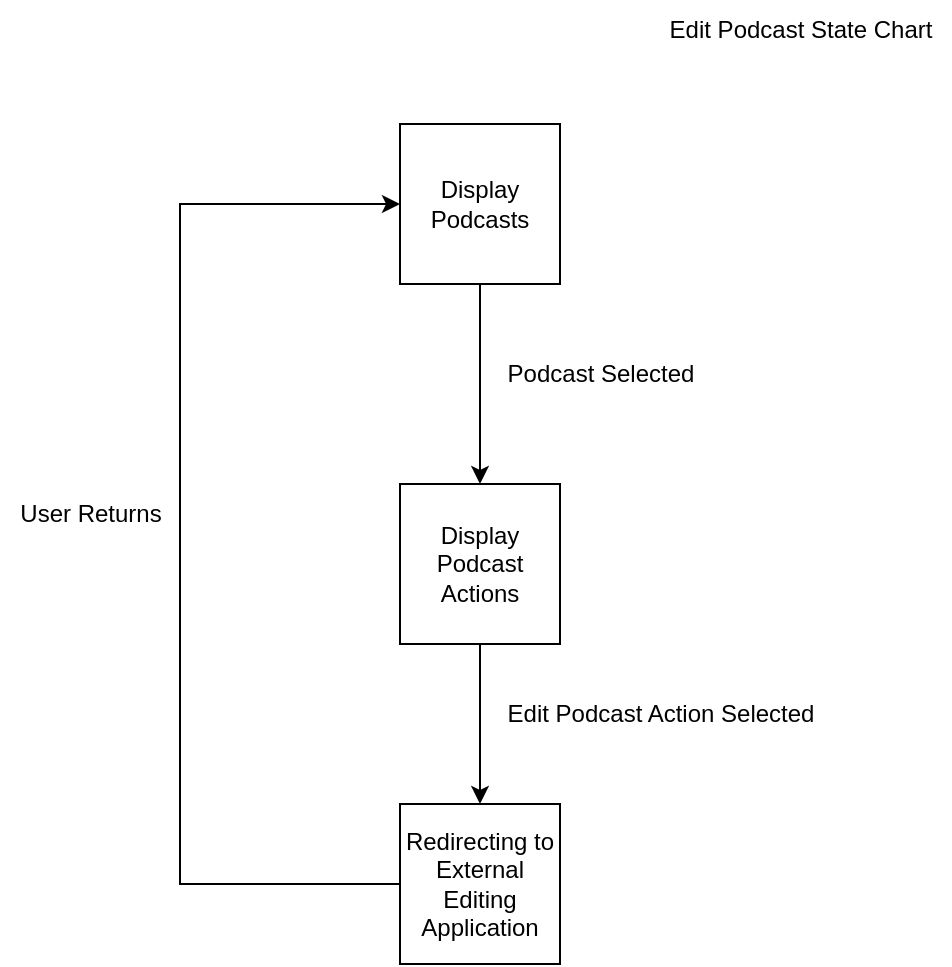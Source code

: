 <mxfile version="22.0.2" type="device">
  <diagram name="Page-1" id="X7OH7NTXOWNFbFGHuZGS">
    <mxGraphModel dx="1219" dy="713" grid="1" gridSize="10" guides="1" tooltips="1" connect="1" arrows="1" fold="1" page="1" pageScale="1" pageWidth="850" pageHeight="1100" math="0" shadow="0">
      <root>
        <mxCell id="0" />
        <mxCell id="1" parent="0" />
        <mxCell id="LJ6eDJ9BKKeeOPOcOKW0-2" style="edgeStyle=orthogonalEdgeStyle;rounded=0;orthogonalLoop=1;jettySize=auto;html=1;" edge="1" parent="1" source="LJ6eDJ9BKKeeOPOcOKW0-1">
          <mxGeometry relative="1" as="geometry">
            <mxPoint x="340" y="280" as="targetPoint" />
          </mxGeometry>
        </mxCell>
        <mxCell id="LJ6eDJ9BKKeeOPOcOKW0-1" value="Display Podcasts" style="whiteSpace=wrap;html=1;aspect=fixed;" vertex="1" parent="1">
          <mxGeometry x="300" y="100" width="80" height="80" as="geometry" />
        </mxCell>
        <mxCell id="LJ6eDJ9BKKeeOPOcOKW0-3" value="Podcast Selected" style="text;html=1;align=center;verticalAlign=middle;resizable=0;points=[];autosize=1;strokeColor=none;fillColor=none;" vertex="1" parent="1">
          <mxGeometry x="340" y="210" width="120" height="30" as="geometry" />
        </mxCell>
        <mxCell id="LJ6eDJ9BKKeeOPOcOKW0-7" style="edgeStyle=orthogonalEdgeStyle;rounded=0;orthogonalLoop=1;jettySize=auto;html=1;" edge="1" parent="1" source="LJ6eDJ9BKKeeOPOcOKW0-5">
          <mxGeometry relative="1" as="geometry">
            <mxPoint x="340" y="440" as="targetPoint" />
          </mxGeometry>
        </mxCell>
        <mxCell id="LJ6eDJ9BKKeeOPOcOKW0-5" value="Display Podcast Actions" style="whiteSpace=wrap;html=1;aspect=fixed;" vertex="1" parent="1">
          <mxGeometry x="300" y="280" width="80" height="80" as="geometry" />
        </mxCell>
        <mxCell id="LJ6eDJ9BKKeeOPOcOKW0-8" value="Edit Podcast Action Selected" style="text;html=1;align=center;verticalAlign=middle;resizable=0;points=[];autosize=1;strokeColor=none;fillColor=none;" vertex="1" parent="1">
          <mxGeometry x="340" y="380" width="180" height="30" as="geometry" />
        </mxCell>
        <mxCell id="LJ6eDJ9BKKeeOPOcOKW0-11" style="edgeStyle=orthogonalEdgeStyle;rounded=0;orthogonalLoop=1;jettySize=auto;html=1;entryX=0;entryY=0.5;entryDx=0;entryDy=0;" edge="1" parent="1" source="LJ6eDJ9BKKeeOPOcOKW0-9" target="LJ6eDJ9BKKeeOPOcOKW0-1">
          <mxGeometry relative="1" as="geometry">
            <mxPoint x="190" y="120" as="targetPoint" />
            <Array as="points">
              <mxPoint x="190" y="480" />
              <mxPoint x="190" y="140" />
            </Array>
          </mxGeometry>
        </mxCell>
        <mxCell id="LJ6eDJ9BKKeeOPOcOKW0-9" value="Redirecting to External Editing Application" style="whiteSpace=wrap;html=1;aspect=fixed;" vertex="1" parent="1">
          <mxGeometry x="300" y="440" width="80" height="80" as="geometry" />
        </mxCell>
        <mxCell id="LJ6eDJ9BKKeeOPOcOKW0-10" value="Edit Podcast State Chart" style="text;html=1;align=center;verticalAlign=middle;resizable=0;points=[];autosize=1;strokeColor=none;fillColor=none;" vertex="1" parent="1">
          <mxGeometry x="425" y="38" width="150" height="30" as="geometry" />
        </mxCell>
        <mxCell id="LJ6eDJ9BKKeeOPOcOKW0-12" value="User Returns" style="text;html=1;align=center;verticalAlign=middle;resizable=0;points=[];autosize=1;strokeColor=none;fillColor=none;" vertex="1" parent="1">
          <mxGeometry x="100" y="280" width="90" height="30" as="geometry" />
        </mxCell>
      </root>
    </mxGraphModel>
  </diagram>
</mxfile>
